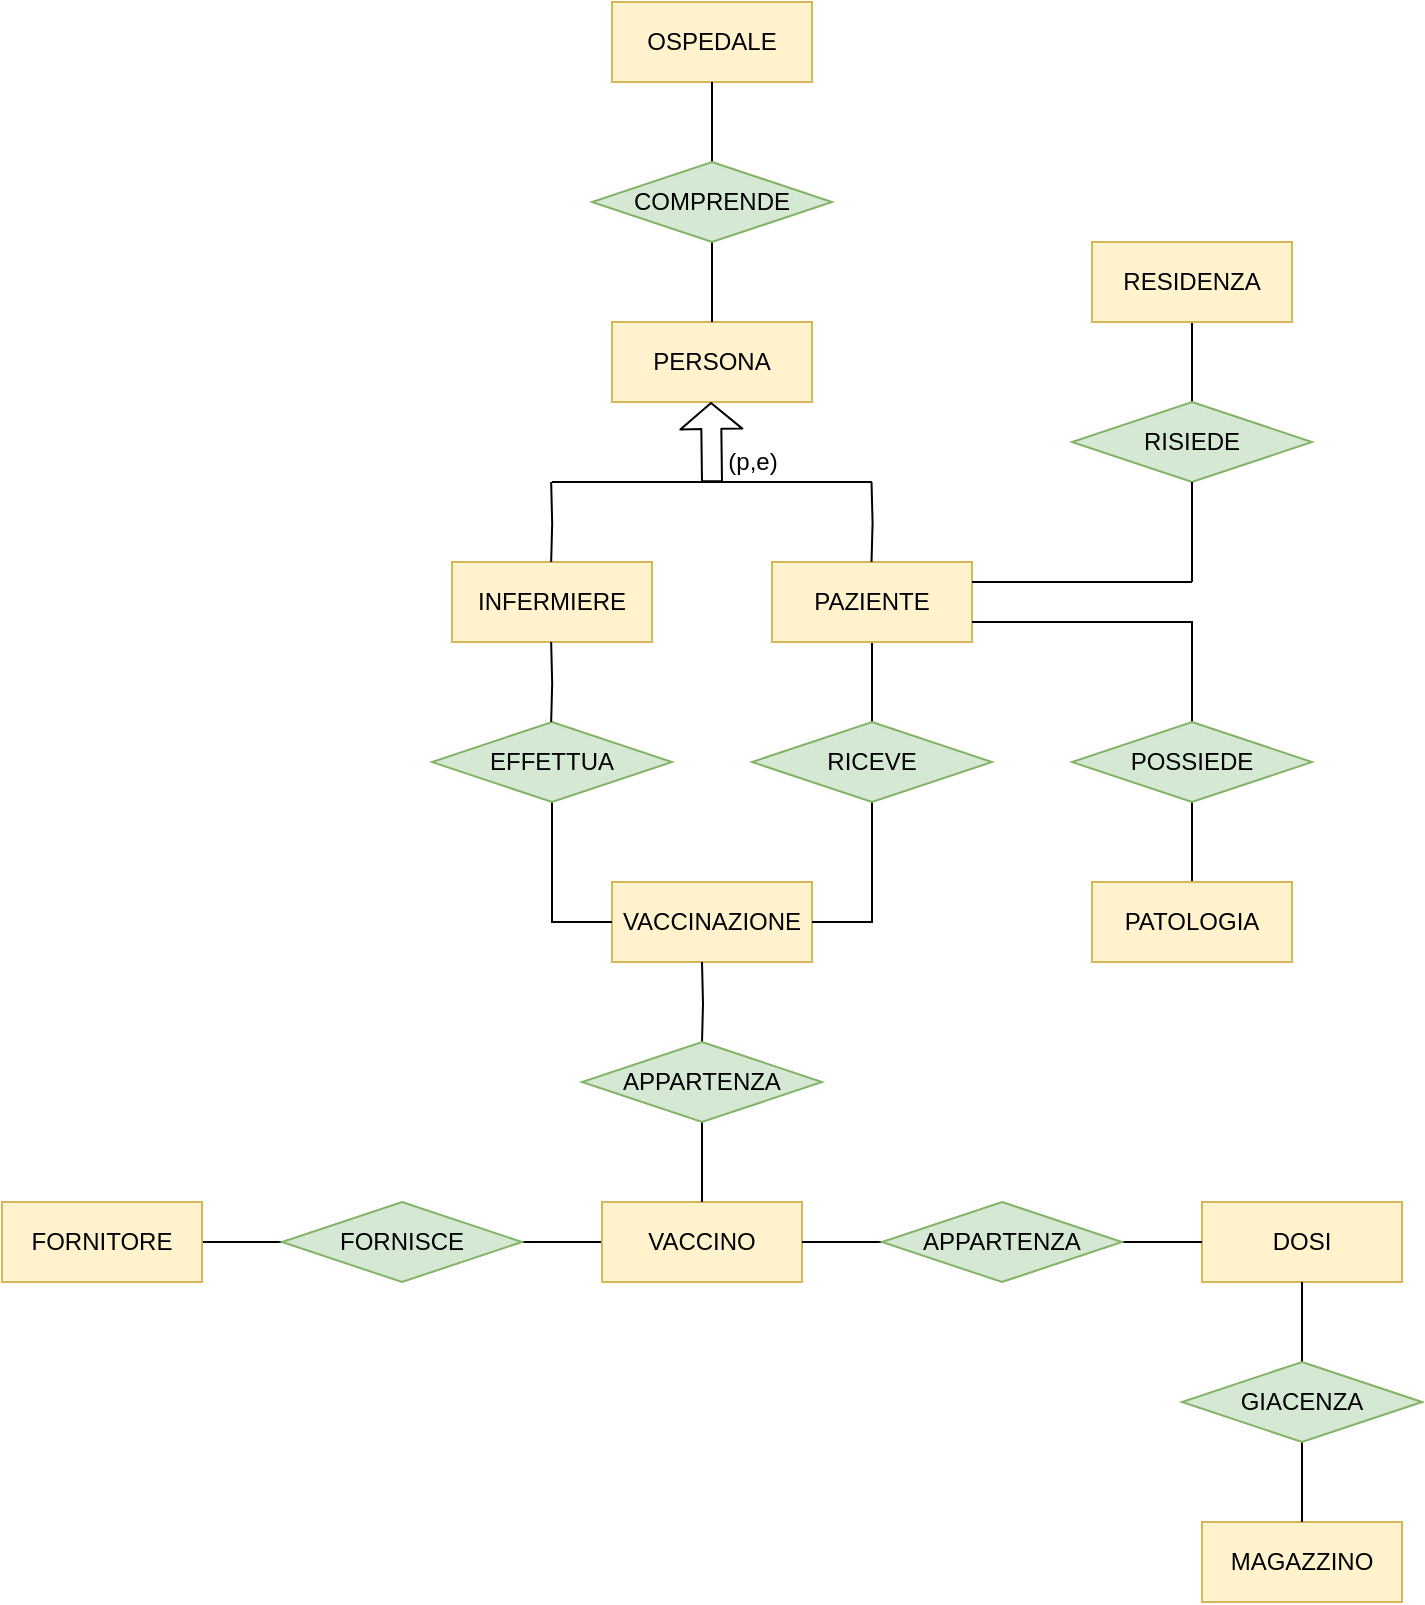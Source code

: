 <mxfile version="14.7.2" type="device"><diagram id="U0tkNivrWDy_nmq1g1j8" name="Page-1"><mxGraphModel dx="1038" dy="575" grid="1" gridSize="10" guides="1" tooltips="1" connect="1" arrows="1" fold="1" page="1" pageScale="1" pageWidth="827" pageHeight="1169" math="0" shadow="0"><root><mxCell id="0"/><mxCell id="1" parent="0"/><mxCell id="epcIARHPz9-0sS9dYTPx-20" value="PERSONA" style="whiteSpace=wrap;html=1;align=center;fillColor=#fff2cc;strokeColor=#d6b656;" parent="1" vertex="1"><mxGeometry x="350" y="190" width="100" height="40" as="geometry"/></mxCell><mxCell id="epcIARHPz9-0sS9dYTPx-21" value="&lt;font style=&quot;font-size: 12px&quot;&gt;OSPEDALE&lt;/font&gt;" style="whiteSpace=wrap;html=1;align=center;fontSize=9;fillColor=#fff2cc;strokeColor=#d6b656;" parent="1" vertex="1"><mxGeometry x="350" y="30" width="100" height="40" as="geometry"/></mxCell><mxCell id="epcIARHPz9-0sS9dYTPx-22" value="" style="shape=flexArrow;endArrow=classic;html=1;fontSize=9;endSize=4;" parent="1" edge="1"><mxGeometry width="50" height="50" relative="1" as="geometry"><mxPoint x="400" y="270" as="sourcePoint"/><mxPoint x="399.5" y="230" as="targetPoint"/></mxGeometry></mxCell><mxCell id="epcIARHPz9-0sS9dYTPx-23" value="" style="endArrow=none;html=1;fontSize=9;endSize=4;" parent="1" edge="1"><mxGeometry width="50" height="50" relative="1" as="geometry"><mxPoint x="320" y="270" as="sourcePoint"/><mxPoint x="480" y="270" as="targetPoint"/></mxGeometry></mxCell><mxCell id="epcIARHPz9-0sS9dYTPx-24" value="(p,e)" style="text;html=1;align=center;verticalAlign=middle;resizable=0;points=[];autosize=1;strokeColor=none;fontSize=12;" parent="1" vertex="1"><mxGeometry x="400" y="250" width="40" height="20" as="geometry"/></mxCell><mxCell id="epcIARHPz9-0sS9dYTPx-25" value="INFERMIERE" style="whiteSpace=wrap;html=1;align=center;fontSize=12;fillColor=#fff2cc;strokeColor=#d6b656;" parent="1" vertex="1"><mxGeometry x="270" y="310" width="100" height="40" as="geometry"/></mxCell><mxCell id="epcIARHPz9-0sS9dYTPx-26" style="edgeStyle=orthogonalEdgeStyle;rounded=0;orthogonalLoop=1;jettySize=auto;html=1;exitX=0.5;exitY=1;exitDx=0;exitDy=0;entryX=0.5;entryY=0;entryDx=0;entryDy=0;endArrow=none;endFill=0;" parent="1" source="epcIARHPz9-0sS9dYTPx-27" target="epcIARHPz9-0sS9dYTPx-35" edge="1"><mxGeometry relative="1" as="geometry"/></mxCell><mxCell id="epcIARHPz9-0sS9dYTPx-27" value="PAZIENTE" style="whiteSpace=wrap;html=1;align=center;fontSize=12;fillColor=#fff2cc;strokeColor=#d6b656;" parent="1" vertex="1"><mxGeometry x="430" y="310" width="100" height="40" as="geometry"/></mxCell><mxCell id="epcIARHPz9-0sS9dYTPx-28" style="edgeStyle=orthogonalEdgeStyle;rounded=0;orthogonalLoop=1;jettySize=auto;html=1;exitX=0.5;exitY=0;exitDx=0;exitDy=0;entryX=0.5;entryY=1;entryDx=0;entryDy=0;fontSize=9;startArrow=none;startFill=0;endArrow=none;endFill=0;endSize=4;" parent="1" source="epcIARHPz9-0sS9dYTPx-30" target="epcIARHPz9-0sS9dYTPx-21" edge="1"><mxGeometry relative="1" as="geometry"/></mxCell><mxCell id="epcIARHPz9-0sS9dYTPx-29" style="edgeStyle=orthogonalEdgeStyle;rounded=0;orthogonalLoop=1;jettySize=auto;html=1;exitX=0.5;exitY=1;exitDx=0;exitDy=0;entryX=0.5;entryY=0;entryDx=0;entryDy=0;fontSize=9;startArrow=none;startFill=0;endArrow=none;endFill=0;endSize=4;" parent="1" source="epcIARHPz9-0sS9dYTPx-30" target="epcIARHPz9-0sS9dYTPx-20" edge="1"><mxGeometry relative="1" as="geometry"/></mxCell><mxCell id="epcIARHPz9-0sS9dYTPx-30" value="&lt;span style=&quot;font-size: 12px&quot;&gt;COMPRENDE&lt;/span&gt;" style="shape=rhombus;perimeter=rhombusPerimeter;whiteSpace=wrap;html=1;align=center;fontSize=9;fillColor=#d5e8d4;strokeColor=#82b366;" parent="1" vertex="1"><mxGeometry x="340" y="110" width="120" height="40" as="geometry"/></mxCell><mxCell id="epcIARHPz9-0sS9dYTPx-31" value="VACCINAZIONE" style="whiteSpace=wrap;html=1;align=center;fillColor=#fff2cc;strokeColor=#d6b656;" parent="1" vertex="1"><mxGeometry x="350" y="470" width="100" height="40" as="geometry"/></mxCell><mxCell id="epcIARHPz9-0sS9dYTPx-32" style="edgeStyle=orthogonalEdgeStyle;rounded=0;orthogonalLoop=1;jettySize=auto;html=1;exitX=0.5;exitY=1;exitDx=0;exitDy=0;entryX=0;entryY=0.5;entryDx=0;entryDy=0;endArrow=none;endFill=0;" parent="1" source="epcIARHPz9-0sS9dYTPx-33" target="epcIARHPz9-0sS9dYTPx-31" edge="1"><mxGeometry relative="1" as="geometry"/></mxCell><mxCell id="epcIARHPz9-0sS9dYTPx-33" value="EFFETTUA" style="shape=rhombus;perimeter=rhombusPerimeter;whiteSpace=wrap;html=1;align=center;fillColor=#d5e8d4;strokeColor=#82b366;" parent="1" vertex="1"><mxGeometry x="260" y="390" width="120" height="40" as="geometry"/></mxCell><mxCell id="epcIARHPz9-0sS9dYTPx-34" style="edgeStyle=orthogonalEdgeStyle;rounded=0;orthogonalLoop=1;jettySize=auto;html=1;exitX=0.5;exitY=1;exitDx=0;exitDy=0;entryX=1;entryY=0.5;entryDx=0;entryDy=0;endArrow=none;endFill=0;" parent="1" source="epcIARHPz9-0sS9dYTPx-35" target="epcIARHPz9-0sS9dYTPx-31" edge="1"><mxGeometry relative="1" as="geometry"/></mxCell><mxCell id="epcIARHPz9-0sS9dYTPx-35" value="RICEVE" style="shape=rhombus;perimeter=rhombusPerimeter;whiteSpace=wrap;html=1;align=center;fillColor=#d5e8d4;strokeColor=#82b366;" parent="1" vertex="1"><mxGeometry x="420" y="390" width="120" height="40" as="geometry"/></mxCell><mxCell id="epcIARHPz9-0sS9dYTPx-36" style="edgeStyle=orthogonalEdgeStyle;rounded=0;orthogonalLoop=1;jettySize=auto;html=1;exitX=0.5;exitY=0;exitDx=0;exitDy=0;entryX=0.5;entryY=1;entryDx=0;entryDy=0;fontSize=9;startArrow=none;startFill=0;endArrow=none;endFill=0;endSize=4;" parent="1" edge="1"><mxGeometry relative="1" as="geometry"><mxPoint x="319.58" y="310" as="sourcePoint"/><mxPoint x="319.58" y="270" as="targetPoint"/></mxGeometry></mxCell><mxCell id="epcIARHPz9-0sS9dYTPx-37" style="edgeStyle=orthogonalEdgeStyle;rounded=0;orthogonalLoop=1;jettySize=auto;html=1;exitX=0.5;exitY=0;exitDx=0;exitDy=0;entryX=0.5;entryY=1;entryDx=0;entryDy=0;fontSize=9;startArrow=none;startFill=0;endArrow=none;endFill=0;endSize=4;" parent="1" edge="1"><mxGeometry relative="1" as="geometry"><mxPoint x="479.76" y="310" as="sourcePoint"/><mxPoint x="479.76" y="270" as="targetPoint"/></mxGeometry></mxCell><mxCell id="epcIARHPz9-0sS9dYTPx-38" style="edgeStyle=orthogonalEdgeStyle;rounded=0;orthogonalLoop=1;jettySize=auto;html=1;exitX=0.5;exitY=0;exitDx=0;exitDy=0;entryX=0.5;entryY=1;entryDx=0;entryDy=0;fontSize=9;startArrow=none;startFill=0;endArrow=none;endFill=0;endSize=4;" parent="1" edge="1"><mxGeometry relative="1" as="geometry"><mxPoint x="319.58" y="390" as="sourcePoint"/><mxPoint x="319.58" y="350" as="targetPoint"/></mxGeometry></mxCell><mxCell id="epcIARHPz9-0sS9dYTPx-39" style="edgeStyle=orthogonalEdgeStyle;rounded=0;orthogonalLoop=1;jettySize=auto;html=1;exitX=0.5;exitY=1;exitDx=0;exitDy=0;entryX=0.5;entryY=0;entryDx=0;entryDy=0;endArrow=none;endFill=0;" parent="1" target="epcIARHPz9-0sS9dYTPx-48" edge="1"><mxGeometry relative="1" as="geometry"><mxPoint x="395" y="510" as="sourcePoint"/></mxGeometry></mxCell><mxCell id="epcIARHPz9-0sS9dYTPx-41" value="" style="edgeStyle=orthogonalEdgeStyle;rounded=0;orthogonalLoop=1;jettySize=auto;html=1;endArrow=none;endFill=0;" parent="1" source="epcIARHPz9-0sS9dYTPx-42" target="epcIARHPz9-0sS9dYTPx-49" edge="1"><mxGeometry relative="1" as="geometry"/></mxCell><mxCell id="epcIARHPz9-0sS9dYTPx-42" value="&lt;font style=&quot;font-size: 12px&quot;&gt;VACCINO&lt;/font&gt;" style="whiteSpace=wrap;html=1;align=center;fontSize=9;fillColor=#fff2cc;strokeColor=#d6b656;" parent="1" vertex="1"><mxGeometry x="345" y="630" width="100" height="40" as="geometry"/></mxCell><mxCell id="epcIARHPz9-0sS9dYTPx-43" value="" style="edgeStyle=orthogonalEdgeStyle;rounded=0;orthogonalLoop=1;jettySize=auto;html=1;endArrow=none;endFill=0;" parent="1" source="epcIARHPz9-0sS9dYTPx-44" target="epcIARHPz9-0sS9dYTPx-49" edge="1"><mxGeometry relative="1" as="geometry"/></mxCell><mxCell id="epcIARHPz9-0sS9dYTPx-44" value="&lt;font style=&quot;font-size: 12px&quot;&gt;FORNITORE&lt;/font&gt;" style="whiteSpace=wrap;html=1;align=center;fontSize=9;fillColor=#fff2cc;strokeColor=#d6b656;" parent="1" vertex="1"><mxGeometry x="45" y="630" width="100" height="40" as="geometry"/></mxCell><mxCell id="epcIARHPz9-0sS9dYTPx-45" value="&lt;font style=&quot;font-size: 12px&quot;&gt;MAGAZZINO&lt;/font&gt;" style="whiteSpace=wrap;html=1;align=center;fontSize=9;fillColor=#fff2cc;strokeColor=#d6b656;" parent="1" vertex="1"><mxGeometry x="645" y="790" width="100" height="40" as="geometry"/></mxCell><mxCell id="epcIARHPz9-0sS9dYTPx-46" value="DOSI" style="whiteSpace=wrap;html=1;align=center;fillColor=#fff2cc;strokeColor=#d6b656;" parent="1" vertex="1"><mxGeometry x="645" y="630" width="100" height="40" as="geometry"/></mxCell><mxCell id="epcIARHPz9-0sS9dYTPx-47" value="" style="edgeStyle=orthogonalEdgeStyle;rounded=0;orthogonalLoop=1;jettySize=auto;html=1;endArrow=none;endFill=0;" parent="1" source="epcIARHPz9-0sS9dYTPx-48" target="epcIARHPz9-0sS9dYTPx-42" edge="1"><mxGeometry relative="1" as="geometry"/></mxCell><mxCell id="epcIARHPz9-0sS9dYTPx-48" value="APPARTENZA" style="shape=rhombus;perimeter=rhombusPerimeter;whiteSpace=wrap;html=1;align=center;fillColor=#d5e8d4;strokeColor=#82b366;" parent="1" vertex="1"><mxGeometry x="335" y="550" width="120" height="40" as="geometry"/></mxCell><mxCell id="epcIARHPz9-0sS9dYTPx-49" value="FORNISCE" style="shape=rhombus;perimeter=rhombusPerimeter;whiteSpace=wrap;html=1;align=center;fillColor=#d5e8d4;strokeColor=#82b366;" parent="1" vertex="1"><mxGeometry x="185" y="630" width="120" height="40" as="geometry"/></mxCell><mxCell id="epcIARHPz9-0sS9dYTPx-50" value="" style="edgeStyle=orthogonalEdgeStyle;rounded=0;orthogonalLoop=1;jettySize=auto;html=1;endArrow=none;endFill=0;" parent="1" source="epcIARHPz9-0sS9dYTPx-52" target="epcIARHPz9-0sS9dYTPx-46" edge="1"><mxGeometry relative="1" as="geometry"/></mxCell><mxCell id="epcIARHPz9-0sS9dYTPx-51" value="" style="edgeStyle=orthogonalEdgeStyle;rounded=0;orthogonalLoop=1;jettySize=auto;html=1;endArrow=none;endFill=0;" parent="1" source="epcIARHPz9-0sS9dYTPx-52" target="epcIARHPz9-0sS9dYTPx-42" edge="1"><mxGeometry relative="1" as="geometry"/></mxCell><mxCell id="epcIARHPz9-0sS9dYTPx-52" value="APPARTENZA" style="shape=rhombus;perimeter=rhombusPerimeter;whiteSpace=wrap;html=1;align=center;fillColor=#d5e8d4;strokeColor=#82b366;" parent="1" vertex="1"><mxGeometry x="485" y="630" width="120" height="40" as="geometry"/></mxCell><mxCell id="epcIARHPz9-0sS9dYTPx-53" value="" style="edgeStyle=orthogonalEdgeStyle;rounded=0;orthogonalLoop=1;jettySize=auto;html=1;endArrow=none;endFill=0;" parent="1" source="epcIARHPz9-0sS9dYTPx-55" target="epcIARHPz9-0sS9dYTPx-45" edge="1"><mxGeometry relative="1" as="geometry"/></mxCell><mxCell id="epcIARHPz9-0sS9dYTPx-54" value="" style="edgeStyle=orthogonalEdgeStyle;rounded=0;orthogonalLoop=1;jettySize=auto;html=1;endArrow=none;endFill=0;" parent="1" source="epcIARHPz9-0sS9dYTPx-55" target="epcIARHPz9-0sS9dYTPx-46" edge="1"><mxGeometry relative="1" as="geometry"/></mxCell><mxCell id="epcIARHPz9-0sS9dYTPx-55" value="GIACENZA" style="shape=rhombus;perimeter=rhombusPerimeter;whiteSpace=wrap;html=1;align=center;fillColor=#d5e8d4;strokeColor=#82b366;" parent="1" vertex="1"><mxGeometry x="635" y="710" width="120" height="40" as="geometry"/></mxCell><mxCell id="epcIARHPz9-0sS9dYTPx-56" value="" style="edgeStyle=orthogonalEdgeStyle;rounded=0;orthogonalLoop=1;jettySize=auto;html=1;endArrow=none;endFill=0;" parent="1" source="epcIARHPz9-0sS9dYTPx-58" target="epcIARHPz9-0sS9dYTPx-59" edge="1"><mxGeometry relative="1" as="geometry"/></mxCell><mxCell id="epcIARHPz9-0sS9dYTPx-57" value="" style="edgeStyle=orthogonalEdgeStyle;rounded=0;orthogonalLoop=1;jettySize=auto;html=1;endArrow=none;endFill=0;" parent="1" source="epcIARHPz9-0sS9dYTPx-58" edge="1"><mxGeometry relative="1" as="geometry"><Array as="points"><mxPoint x="640" y="340"/></Array><mxPoint x="530" y="340" as="targetPoint"/></mxGeometry></mxCell><mxCell id="epcIARHPz9-0sS9dYTPx-58" value="POSSIEDE" style="shape=rhombus;perimeter=rhombusPerimeter;whiteSpace=wrap;html=1;align=center;fillColor=#d5e8d4;strokeColor=#82b366;" parent="1" vertex="1"><mxGeometry x="580" y="390" width="120" height="40" as="geometry"/></mxCell><mxCell id="epcIARHPz9-0sS9dYTPx-59" value="PATOLOGIA" style="whiteSpace=wrap;html=1;align=center;fontSize=12;fillColor=#fff2cc;strokeColor=#d6b656;" parent="1" vertex="1"><mxGeometry x="590" y="470" width="100" height="40" as="geometry"/></mxCell><mxCell id="epcIARHPz9-0sS9dYTPx-60" value="" style="edgeStyle=orthogonalEdgeStyle;rounded=0;orthogonalLoop=1;jettySize=auto;html=1;endArrow=none;endFill=0;" parent="1" source="epcIARHPz9-0sS9dYTPx-61" target="epcIARHPz9-0sS9dYTPx-62" edge="1"><mxGeometry relative="1" as="geometry"/></mxCell><mxCell id="epcIARHPz9-0sS9dYTPx-61" value="RISIEDE" style="shape=rhombus;perimeter=rhombusPerimeter;whiteSpace=wrap;html=1;align=center;fillColor=#d5e8d4;strokeColor=#82b366;" parent="1" vertex="1"><mxGeometry x="580" y="230" width="120" height="40" as="geometry"/></mxCell><mxCell id="epcIARHPz9-0sS9dYTPx-62" value="RESIDENZA" style="whiteSpace=wrap;html=1;align=center;fontSize=12;fillColor=#fff2cc;strokeColor=#d6b656;" parent="1" vertex="1"><mxGeometry x="590" y="150" width="100" height="40" as="geometry"/></mxCell><mxCell id="epcIARHPz9-0sS9dYTPx-63" style="edgeStyle=orthogonalEdgeStyle;rounded=0;orthogonalLoop=1;jettySize=auto;html=1;fontSize=9;startArrow=none;startFill=0;endArrow=none;endFill=0;endSize=4;" parent="1" edge="1"><mxGeometry relative="1" as="geometry"><mxPoint x="640" y="320" as="sourcePoint"/><mxPoint x="640" y="270" as="targetPoint"/><Array as="points"><mxPoint x="640" y="300"/><mxPoint x="640" y="300"/></Array></mxGeometry></mxCell><mxCell id="epcIARHPz9-0sS9dYTPx-65" style="edgeStyle=orthogonalEdgeStyle;rounded=0;orthogonalLoop=1;jettySize=auto;html=1;fontSize=9;startArrow=none;startFill=0;endArrow=none;endFill=0;endSize=4;" parent="1" edge="1"><mxGeometry relative="1" as="geometry"><mxPoint x="530" y="320" as="sourcePoint"/><mxPoint x="640" y="320" as="targetPoint"/><Array as="points"><mxPoint x="580" y="320.0"/><mxPoint x="580" y="320.0"/></Array></mxGeometry></mxCell></root></mxGraphModel></diagram></mxfile>